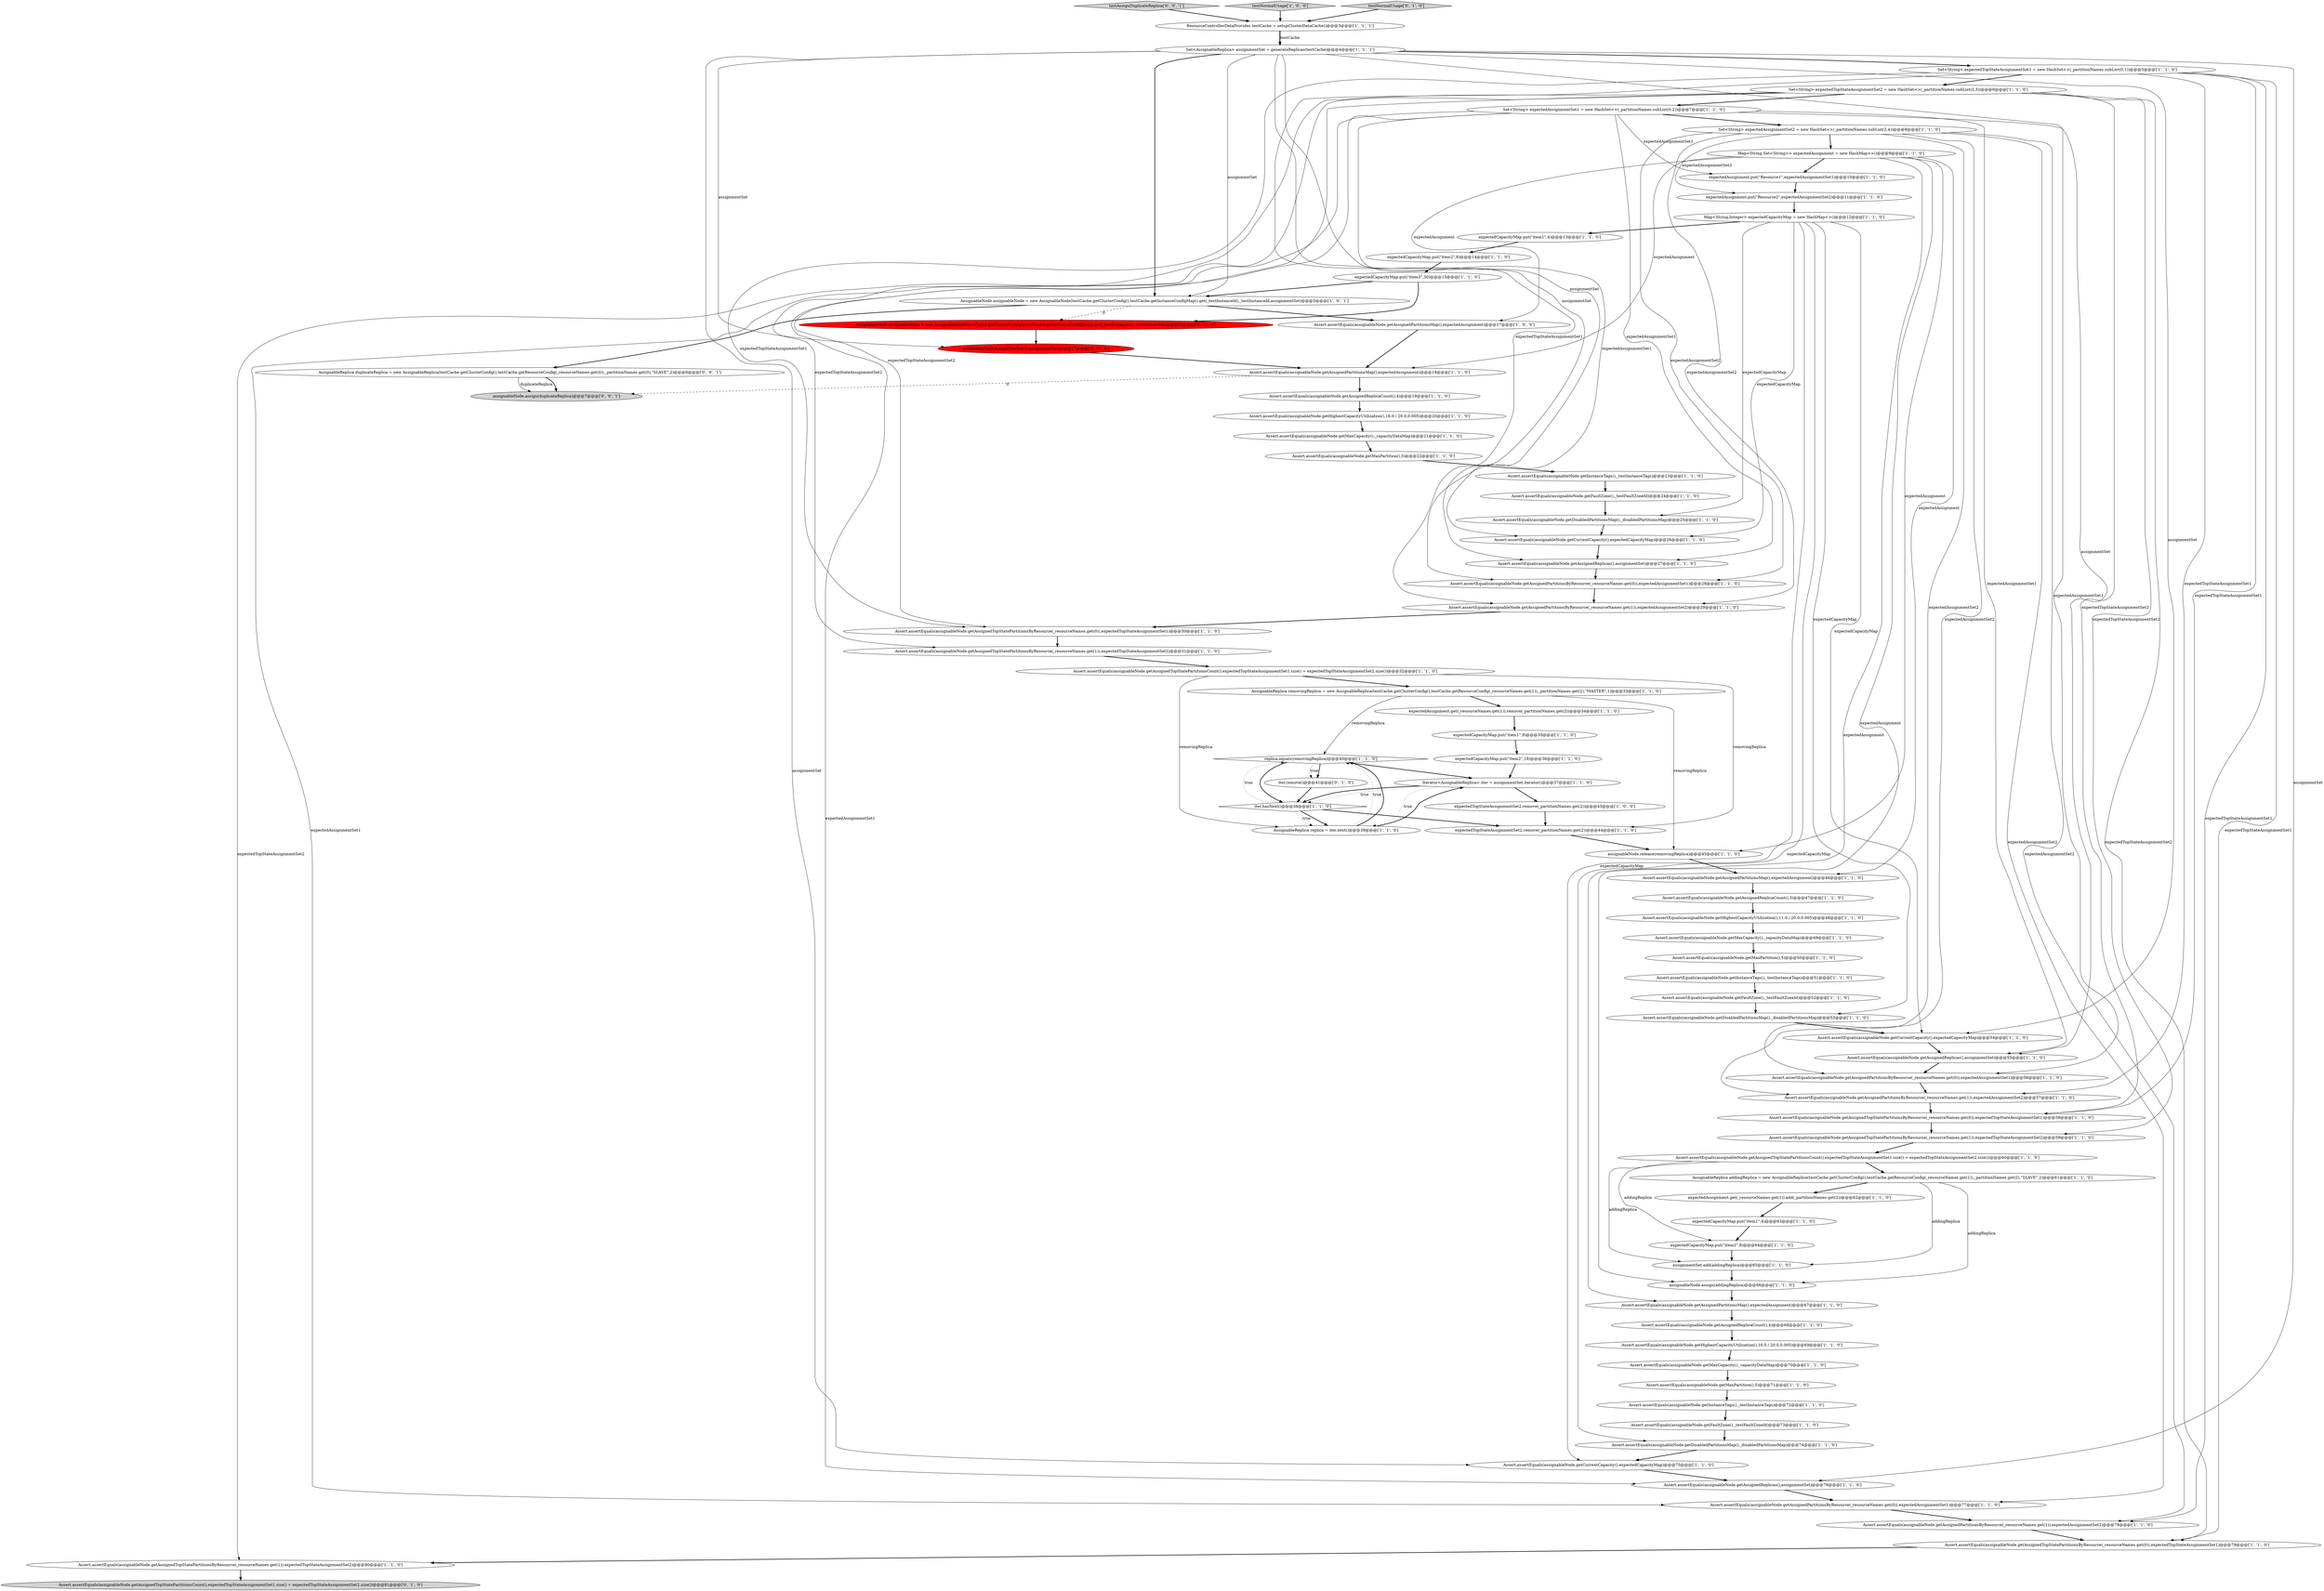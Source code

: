 digraph {
15 [style = filled, label = "assignableNode.assign(addingReplica)@@@66@@@['1', '1', '0']", fillcolor = white, shape = ellipse image = "AAA0AAABBB1BBB"];
31 [style = filled, label = "replica.equals(removingReplica)@@@40@@@['1', '1', '0']", fillcolor = white, shape = diamond image = "AAA0AAABBB1BBB"];
66 [style = filled, label = "Iterator<AssignableReplica> iter = assignmentSet.iterator()@@@37@@@['1', '1', '0']", fillcolor = white, shape = ellipse image = "AAA0AAABBB1BBB"];
34 [style = filled, label = "Assert.assertEquals(assignableNode.getMaxPartition(),5)@@@71@@@['1', '1', '0']", fillcolor = white, shape = ellipse image = "AAA0AAABBB1BBB"];
17 [style = filled, label = "Assert.assertEquals(assignableNode.getMaxPartition(),5)@@@50@@@['1', '1', '0']", fillcolor = white, shape = ellipse image = "AAA0AAABBB1BBB"];
35 [style = filled, label = "Assert.assertEquals(assignableNode.getAssignedPartitionsMap(),expectedAssignment)@@@46@@@['1', '1', '0']", fillcolor = white, shape = ellipse image = "AAA0AAABBB1BBB"];
24 [style = filled, label = "assignableNode.release(removingReplica)@@@45@@@['1', '1', '0']", fillcolor = white, shape = ellipse image = "AAA0AAABBB1BBB"];
43 [style = filled, label = "Assert.assertEquals(assignableNode.getAssignedReplicas(),assignmentSet)@@@27@@@['1', '1', '0']", fillcolor = white, shape = ellipse image = "AAA0AAABBB1BBB"];
29 [style = filled, label = "Assert.assertEquals(assignableNode.getHighestCapacityUtilization(),11.0 / 20.0,0.005)@@@48@@@['1', '1', '0']", fillcolor = white, shape = ellipse image = "AAA0AAABBB1BBB"];
13 [style = filled, label = "Assert.assertEquals(assignableNode.getInstanceTags(),_testInstanceTags)@@@51@@@['1', '1', '0']", fillcolor = white, shape = ellipse image = "AAA0AAABBB1BBB"];
84 [style = filled, label = "testAssignDuplicateReplica['0', '0', '1']", fillcolor = lightgray, shape = diamond image = "AAA0AAABBB3BBB"];
48 [style = filled, label = "expectedAssignment.put(\"Resource2\",expectedAssignmentSet2)@@@11@@@['1', '1', '0']", fillcolor = white, shape = ellipse image = "AAA0AAABBB1BBB"];
44 [style = filled, label = "expectedAssignment.get(_resourceNames.get(1)).add(_partitionNames.get(2))@@@62@@@['1', '1', '0']", fillcolor = white, shape = ellipse image = "AAA0AAABBB1BBB"];
52 [style = filled, label = "expectedCapacityMap.put(\"item1\",9)@@@35@@@['1', '1', '0']", fillcolor = white, shape = ellipse image = "AAA0AAABBB1BBB"];
78 [style = filled, label = "iter.remove()@@@41@@@['0', '1', '0']", fillcolor = white, shape = ellipse image = "AAA0AAABBB2BBB"];
72 [style = filled, label = "AssignableReplica removingReplica = new AssignableReplica(testCache.getClusterConfig(),testCache.getResourceConfig(_resourceNames.get(1)),_partitionNames.get(2),\"MASTER\",1)@@@33@@@['1', '1', '0']", fillcolor = white, shape = ellipse image = "AAA0AAABBB1BBB"];
22 [style = filled, label = "ResourceControllerDataProvider testCache = setupClusterDataCache()@@@3@@@['1', '1', '1']", fillcolor = white, shape = ellipse image = "AAA0AAABBB1BBB"];
57 [style = filled, label = "expectedAssignment.get(_resourceNames.get(1)).remove(_partitionNames.get(2))@@@34@@@['1', '1', '0']", fillcolor = white, shape = ellipse image = "AAA0AAABBB1BBB"];
50 [style = filled, label = "Map<String,Set<String>> expectedAssignment = new HashMap<>()@@@9@@@['1', '1', '0']", fillcolor = white, shape = ellipse image = "AAA0AAABBB1BBB"];
19 [style = filled, label = "Assert.assertEquals(assignableNode.getFaultZone(),_testFaultZoneId)@@@73@@@['1', '1', '0']", fillcolor = white, shape = ellipse image = "AAA0AAABBB1BBB"];
49 [style = filled, label = "Assert.assertEquals(assignableNode.getDisabledPartitionsMap(),_disabledPartitionsMap)@@@25@@@['1', '1', '0']", fillcolor = white, shape = ellipse image = "AAA0AAABBB1BBB"];
5 [style = filled, label = "Assert.assertEquals(assignableNode.getInstanceTags(),_testInstanceTags)@@@72@@@['1', '1', '0']", fillcolor = white, shape = ellipse image = "AAA0AAABBB1BBB"];
41 [style = filled, label = "Assert.assertEquals(assignableNode.getAssignedPartitionsByResource(_resourceNames.get(1)),expectedAssignmentSet2)@@@57@@@['1', '1', '0']", fillcolor = white, shape = ellipse image = "AAA0AAABBB1BBB"];
16 [style = filled, label = "testNormalUsage['1', '0', '0']", fillcolor = lightgray, shape = diamond image = "AAA0AAABBB1BBB"];
20 [style = filled, label = "AssignableReplica replica = iter.next()@@@39@@@['1', '1', '0']", fillcolor = white, shape = ellipse image = "AAA0AAABBB1BBB"];
74 [style = filled, label = "AssignableReplica addingReplica = new AssignableReplica(testCache.getClusterConfig(),testCache.getResourceConfig(_resourceNames.get(1)),_partitionNames.get(2),\"SLAVE\",2)@@@61@@@['1', '1', '0']", fillcolor = white, shape = ellipse image = "AAA0AAABBB1BBB"];
1 [style = filled, label = "Assert.assertEquals(assignableNode.getAssignedTopStatePartitionsByResource(_resourceNames.get(0)),expectedTopStateAssignmentSet1)@@@30@@@['1', '1', '0']", fillcolor = white, shape = ellipse image = "AAA0AAABBB1BBB"];
9 [style = filled, label = "Assert.assertEquals(assignableNode.getAssignedReplicaCount(),3)@@@47@@@['1', '1', '0']", fillcolor = white, shape = ellipse image = "AAA0AAABBB1BBB"];
51 [style = filled, label = "Assert.assertEquals(assignableNode.getAssignedPartitionsByResource(_resourceNames.get(0)),expectedAssignmentSet1)@@@28@@@['1', '1', '0']", fillcolor = white, shape = ellipse image = "AAA0AAABBB1BBB"];
58 [style = filled, label = "Assert.assertEquals(assignableNode.getAssignedPartitionsByResource(_resourceNames.get(1)),expectedAssignmentSet2)@@@78@@@['1', '1', '0']", fillcolor = white, shape = ellipse image = "AAA0AAABBB1BBB"];
70 [style = filled, label = "Assert.assertEquals(assignableNode.getAssignedPartitionsMap(),expectedAssignment)@@@18@@@['1', '1', '0']", fillcolor = white, shape = ellipse image = "AAA0AAABBB1BBB"];
76 [style = filled, label = "Assert.assertEquals(assignableNode.getAssignedPartitionsByResource(_resourceNames.get(0)),expectedAssignmentSet1)@@@56@@@['1', '1', '0']", fillcolor = white, shape = ellipse image = "AAA0AAABBB1BBB"];
8 [style = filled, label = "expectedCapacityMap.put(\"item3\",30)@@@15@@@['1', '1', '0']", fillcolor = white, shape = ellipse image = "AAA0AAABBB1BBB"];
75 [style = filled, label = "Assert.assertEquals(assignableNode.getAssignedPartitionsMap(),expectedAssignment)@@@17@@@['1', '0', '0']", fillcolor = white, shape = ellipse image = "AAA0AAABBB1BBB"];
68 [style = filled, label = "Assert.assertEquals(assignableNode.getFaultZone(),_testFaultZoneId)@@@24@@@['1', '1', '0']", fillcolor = white, shape = ellipse image = "AAA0AAABBB1BBB"];
14 [style = filled, label = "Assert.assertEquals(assignableNode.getAssignedTopStatePartitionsCount(),expectedTopStateAssignmentSet1.size() + expectedTopStateAssignmentSet2.size())@@@60@@@['1', '1', '0']", fillcolor = white, shape = ellipse image = "AAA0AAABBB1BBB"];
6 [style = filled, label = "Set<AssignableReplica> assignmentSet = generateReplicas(testCache)@@@4@@@['1', '1', '1']", fillcolor = white, shape = ellipse image = "AAA0AAABBB1BBB"];
59 [style = filled, label = "Assert.assertEquals(assignableNode.getDisabledPartitionsMap(),_disabledPartitionsMap)@@@74@@@['1', '1', '0']", fillcolor = white, shape = ellipse image = "AAA0AAABBB1BBB"];
65 [style = filled, label = "Map<String,Integer> expectedCapacityMap = new HashMap<>()@@@12@@@['1', '1', '0']", fillcolor = white, shape = ellipse image = "AAA0AAABBB1BBB"];
2 [style = filled, label = "Assert.assertEquals(assignableNode.getMaxCapacity(),_capacityDataMap)@@@21@@@['1', '1', '0']", fillcolor = white, shape = ellipse image = "AAA0AAABBB1BBB"];
77 [style = filled, label = "Assert.assertEquals(assignableNode.getAssignedTopStatePartitionsCount(),expectedTopStateAssignmentSet1.size() + expectedTopStateAssignmentSet2.size())@@@81@@@['0', '1', '0']", fillcolor = lightgray, shape = ellipse image = "AAA0AAABBB2BBB"];
25 [style = filled, label = "Assert.assertEquals(assignableNode.getAssignedTopStatePartitionsByResource(_resourceNames.get(1)),expectedTopStateAssignmentSet2)@@@31@@@['1', '1', '0']", fillcolor = white, shape = ellipse image = "AAA0AAABBB1BBB"];
54 [style = filled, label = "AssignableNode assignableNode = new AssignableNode(testCache.getClusterConfig(),testCache.getInstanceConfigMap().get(_testInstanceId),_testInstanceId,assignmentSet)@@@5@@@['1', '0', '1']", fillcolor = white, shape = ellipse image = "AAA0AAABBB1BBB"];
10 [style = filled, label = "Assert.assertEquals(assignableNode.getAssignedPartitionsByResource(_resourceNames.get(1)),expectedAssignmentSet2)@@@29@@@['1', '1', '0']", fillcolor = white, shape = ellipse image = "AAA0AAABBB1BBB"];
30 [style = filled, label = "Assert.assertEquals(assignableNode.getAssignedTopStatePartitionsByResource(_resourceNames.get(1)),expectedTopStateAssignmentSet2)@@@59@@@['1', '1', '0']", fillcolor = white, shape = ellipse image = "AAA0AAABBB1BBB"];
38 [style = filled, label = "Assert.assertEquals(assignableNode.getCurrentCapacity(),expectedCapacityMap)@@@75@@@['1', '1', '0']", fillcolor = white, shape = ellipse image = "AAA0AAABBB1BBB"];
23 [style = filled, label = "expectedCapacityMap.put(\"item1\",4)@@@63@@@['1', '1', '0']", fillcolor = white, shape = ellipse image = "AAA0AAABBB1BBB"];
42 [style = filled, label = "assignmentSet.add(addingReplica)@@@65@@@['1', '1', '0']", fillcolor = white, shape = ellipse image = "AAA0AAABBB1BBB"];
82 [style = filled, label = "assignableNode.assign(duplicateReplica)@@@7@@@['0', '0', '1']", fillcolor = lightgray, shape = ellipse image = "AAA0AAABBB3BBB"];
4 [style = filled, label = "Assert.assertEquals(assignableNode.getAssignedTopStatePartitionsByResource(_resourceNames.get(1)),expectedTopStateAssignmentSet2)@@@80@@@['1', '1', '0']", fillcolor = white, shape = ellipse image = "AAA0AAABBB1BBB"];
7 [style = filled, label = "Set<String> expectedTopStateAssignmentSet1 = new HashSet<>(_partitionNames.subList(0,1))@@@5@@@['1', '1', '0']", fillcolor = white, shape = ellipse image = "AAA0AAABBB1BBB"];
61 [style = filled, label = "expectedCapacityMap.put(\"item2\",18)@@@36@@@['1', '1', '0']", fillcolor = white, shape = ellipse image = "AAA0AAABBB1BBB"];
21 [style = filled, label = "Assert.assertEquals(assignableNode.getMaxCapacity(),_capacityDataMap)@@@49@@@['1', '1', '0']", fillcolor = white, shape = ellipse image = "AAA0AAABBB1BBB"];
67 [style = filled, label = "Set<String> expectedAssignmentSet1 = new HashSet<>(_partitionNames.subList(0,2))@@@7@@@['1', '1', '0']", fillcolor = white, shape = ellipse image = "AAA0AAABBB1BBB"];
40 [style = filled, label = "Assert.assertEquals(assignableNode.getAssignedReplicaCount(),4)@@@19@@@['1', '1', '0']", fillcolor = white, shape = ellipse image = "AAA0AAABBB1BBB"];
39 [style = filled, label = "Assert.assertEquals(assignableNode.getMaxPartition(),5)@@@22@@@['1', '1', '0']", fillcolor = white, shape = ellipse image = "AAA0AAABBB1BBB"];
36 [style = filled, label = "Assert.assertEquals(assignableNode.getDisabledPartitionsMap(),_disabledPartitionsMap)@@@53@@@['1', '1', '0']", fillcolor = white, shape = ellipse image = "AAA0AAABBB1BBB"];
32 [style = filled, label = "Set<String> expectedAssignmentSet2 = new HashSet<>(_partitionNames.subList(2,4))@@@8@@@['1', '1', '0']", fillcolor = white, shape = ellipse image = "AAA0AAABBB1BBB"];
28 [style = filled, label = "Assert.assertEquals(assignableNode.getHighestCapacityUtilization(),16.0 / 20.0,0.005)@@@69@@@['1', '1', '0']", fillcolor = white, shape = ellipse image = "AAA0AAABBB1BBB"];
79 [style = filled, label = "testNormalUsage['0', '1', '0']", fillcolor = lightgray, shape = diamond image = "AAA0AAABBB2BBB"];
18 [style = filled, label = "Assert.assertEquals(assignableNode.getAssignedTopStatePartitionsCount(),expectedTopStateAssignmentSet1.size() + expectedTopStateAssignmentSet2.size())@@@32@@@['1', '1', '0']", fillcolor = white, shape = ellipse image = "AAA0AAABBB1BBB"];
62 [style = filled, label = "expectedTopStateAssignmentSet2.remove(_partitionNames.get(2))@@@44@@@['1', '1', '0']", fillcolor = white, shape = ellipse image = "AAA0AAABBB1BBB"];
71 [style = filled, label = "Assert.assertEquals(assignableNode.getFaultZone(),_testFaultZoneId)@@@52@@@['1', '1', '0']", fillcolor = white, shape = ellipse image = "AAA0AAABBB1BBB"];
26 [style = filled, label = "Assert.assertEquals(assignableNode.getAssignedTopStatePartitionsByResource(_resourceNames.get(0)),expectedTopStateAssignmentSet1)@@@58@@@['1', '1', '0']", fillcolor = white, shape = ellipse image = "AAA0AAABBB1BBB"];
12 [style = filled, label = "Assert.assertEquals(assignableNode.getAssignedPartitionsMap(),expectedAssignment)@@@67@@@['1', '1', '0']", fillcolor = white, shape = ellipse image = "AAA0AAABBB1BBB"];
33 [style = filled, label = "expectedCapacityMap.put(\"item1\",4)@@@13@@@['1', '1', '0']", fillcolor = white, shape = ellipse image = "AAA0AAABBB1BBB"];
47 [style = filled, label = "Assert.assertEquals(assignableNode.getAssignedTopStatePartitionsByResource(_resourceNames.get(0)),expectedTopStateAssignmentSet1)@@@79@@@['1', '1', '0']", fillcolor = white, shape = ellipse image = "AAA0AAABBB1BBB"];
64 [style = filled, label = "Assert.assertEquals(assignableNode.getCurrentCapacity(),expectedCapacityMap)@@@54@@@['1', '1', '0']", fillcolor = white, shape = ellipse image = "AAA0AAABBB1BBB"];
37 [style = filled, label = "expectedCapacityMap.put(\"item2\",8)@@@64@@@['1', '1', '0']", fillcolor = white, shape = ellipse image = "AAA0AAABBB1BBB"];
69 [style = filled, label = "Assert.assertEquals(assignableNode.getMaxCapacity(),_capacityDataMap)@@@70@@@['1', '1', '0']", fillcolor = white, shape = ellipse image = "AAA0AAABBB1BBB"];
80 [style = filled, label = "assignableNode.assignNewBatch(assignmentSet)@@@17@@@['0', '1', '0']", fillcolor = red, shape = ellipse image = "AAA1AAABBB2BBB"];
11 [style = filled, label = "expectedCapacityMap.put(\"item2\",8)@@@14@@@['1', '1', '0']", fillcolor = white, shape = ellipse image = "AAA0AAABBB1BBB"];
0 [style = filled, label = "Assert.assertEquals(assignableNode.getHighestCapacityUtilization(),16.0 / 20.0,0.005)@@@20@@@['1', '1', '0']", fillcolor = white, shape = ellipse image = "AAA0AAABBB1BBB"];
63 [style = filled, label = "iter.hasNext()@@@38@@@['1', '1', '0']", fillcolor = white, shape = diamond image = "AAA0AAABBB1BBB"];
3 [style = filled, label = "Assert.assertEquals(assignableNode.getCurrentCapacity(),expectedCapacityMap)@@@26@@@['1', '1', '0']", fillcolor = white, shape = ellipse image = "AAA0AAABBB1BBB"];
56 [style = filled, label = "expectedAssignment.put(\"Resource1\",expectedAssignmentSet1)@@@10@@@['1', '1', '0']", fillcolor = white, shape = ellipse image = "AAA0AAABBB1BBB"];
73 [style = filled, label = "Assert.assertEquals(assignableNode.getAssignedReplicaCount(),4)@@@68@@@['1', '1', '0']", fillcolor = white, shape = ellipse image = "AAA0AAABBB1BBB"];
27 [style = filled, label = "Assert.assertEquals(assignableNode.getInstanceTags(),_testInstanceTags)@@@23@@@['1', '1', '0']", fillcolor = white, shape = ellipse image = "AAA0AAABBB1BBB"];
81 [style = filled, label = "AssignableNode assignableNode = new AssignableNode(testCache.getClusterConfig(),testCache.getInstanceConfigMap().get(_testInstanceId),_testInstanceId)@@@16@@@['0', '1', '0']", fillcolor = red, shape = ellipse image = "AAA1AAABBB2BBB"];
53 [style = filled, label = "Assert.assertEquals(assignableNode.getAssignedPartitionsByResource(_resourceNames.get(0)),expectedAssignmentSet1)@@@77@@@['1', '1', '0']", fillcolor = white, shape = ellipse image = "AAA0AAABBB1BBB"];
55 [style = filled, label = "Set<String> expectedTopStateAssignmentSet2 = new HashSet<>(_partitionNames.subList(2,3))@@@6@@@['1', '1', '0']", fillcolor = white, shape = ellipse image = "AAA0AAABBB1BBB"];
46 [style = filled, label = "expectedTopStateAssignmentSet2.remove(_partitionNames.get(2))@@@43@@@['1', '0', '0']", fillcolor = white, shape = ellipse image = "AAA0AAABBB1BBB"];
45 [style = filled, label = "Assert.assertEquals(assignableNode.getAssignedReplicas(),assignmentSet)@@@55@@@['1', '1', '0']", fillcolor = white, shape = ellipse image = "AAA0AAABBB1BBB"];
83 [style = filled, label = "AssignableReplica duplicateReplica = new AssignableReplica(testCache.getClusterConfig(),testCache.getResourceConfig(_resourceNames.get(0)),_partitionNames.get(0),\"SLAVE\",2)@@@6@@@['0', '0', '1']", fillcolor = white, shape = ellipse image = "AAA0AAABBB3BBB"];
60 [style = filled, label = "Assert.assertEquals(assignableNode.getAssignedReplicas(),assignmentSet)@@@76@@@['1', '1', '0']", fillcolor = white, shape = ellipse image = "AAA0AAABBB1BBB"];
61->66 [style = bold, label=""];
66->63 [style = dotted, label="true"];
65->3 [style = solid, label="expectedCapacityMap"];
65->49 [style = solid, label="expectedCapacityMap"];
65->36 [style = solid, label="expectedCapacityMap"];
54->83 [style = bold, label=""];
72->57 [style = bold, label=""];
32->53 [style = solid, label="expectedAssignmentSet2"];
32->76 [style = solid, label="expectedAssignmentSet2"];
6->60 [style = solid, label="assignmentSet"];
7->47 [style = solid, label="expectedTopStateAssignmentSet1"];
63->20 [style = bold, label=""];
50->56 [style = bold, label=""];
60->53 [style = bold, label=""];
65->38 [style = solid, label="expectedCapacityMap"];
68->49 [style = bold, label=""];
53->58 [style = bold, label=""];
45->76 [style = bold, label=""];
51->10 [style = bold, label=""];
7->26 [style = solid, label="expectedTopStateAssignmentSet1"];
50->12 [style = solid, label="expectedAssignment"];
6->45 [style = solid, label="assignmentSet"];
44->23 [style = bold, label=""];
33->11 [style = bold, label=""];
27->68 [style = bold, label=""];
76->41 [style = bold, label=""];
20->31 [style = dotted, label="true"];
8->81 [style = bold, label=""];
30->14 [style = bold, label=""];
69->34 [style = bold, label=""];
9->29 [style = bold, label=""];
31->78 [style = dotted, label="true"];
83->82 [style = solid, label="duplicateReplica"];
74->15 [style = solid, label="addingReplica"];
67->76 [style = solid, label="expectedAssignmentSet1"];
7->1 [style = solid, label="expectedTopStateAssignmentSet1"];
42->15 [style = bold, label=""];
55->1 [style = solid, label="expectedTopStateAssignmentSet2"];
50->70 [style = solid, label="expectedAssignment"];
74->42 [style = solid, label="addingReplica"];
66->63 [style = bold, label=""];
66->46 [style = bold, label=""];
7->58 [style = solid, label="expectedTopStateAssignmentSet1"];
80->70 [style = bold, label=""];
6->54 [style = solid, label="assignmentSet"];
32->58 [style = solid, label="expectedAssignmentSet2"];
65->33 [style = bold, label=""];
6->54 [style = bold, label=""];
43->51 [style = bold, label=""];
40->0 [style = bold, label=""];
6->3 [style = solid, label="assignmentSet"];
20->31 [style = bold, label=""];
67->43 [style = solid, label="expectedAssignmentSet1"];
7->55 [style = bold, label=""];
31->66 [style = bold, label=""];
6->38 [style = solid, label="assignmentSet"];
67->51 [style = solid, label="expectedAssignmentSet1"];
50->35 [style = solid, label="expectedAssignment"];
2->39 [style = bold, label=""];
64->45 [style = bold, label=""];
81->80 [style = bold, label=""];
23->37 [style = bold, label=""];
63->62 [style = bold, label=""];
71->36 [style = bold, label=""];
28->69 [style = bold, label=""];
18->20 [style = solid, label="removingReplica"];
79->22 [style = bold, label=""];
72->31 [style = solid, label="removingReplica"];
49->3 [style = bold, label=""];
56->48 [style = bold, label=""];
14->37 [style = solid, label="addingReplica"];
32->10 [style = solid, label="expectedAssignmentSet2"];
11->8 [style = bold, label=""];
15->12 [style = bold, label=""];
70->82 [style = dashed, label="0"];
70->40 [style = bold, label=""];
6->7 [style = bold, label=""];
66->20 [style = dotted, label="true"];
55->25 [style = solid, label="expectedTopStateAssignmentSet2"];
10->1 [style = bold, label=""];
22->6 [style = bold, label=""];
32->50 [style = bold, label=""];
7->41 [style = solid, label="expectedTopStateAssignmentSet1"];
67->56 [style = solid, label="expectedAssignmentSet1"];
14->42 [style = solid, label="addingReplica"];
55->30 [style = solid, label="expectedTopStateAssignmentSet2"];
52->61 [style = bold, label=""];
35->9 [style = bold, label=""];
74->44 [style = bold, label=""];
63->31 [style = dotted, label="true"];
25->18 [style = bold, label=""];
55->26 [style = solid, label="expectedTopStateAssignmentSet2"];
12->73 [style = bold, label=""];
19->59 [style = bold, label=""];
31->63 [style = bold, label=""];
29->21 [style = bold, label=""];
50->75 [style = solid, label="expectedAssignment"];
13->71 [style = bold, label=""];
5->19 [style = bold, label=""];
72->24 [style = solid, label="removingReplica"];
32->51 [style = solid, label="expectedAssignmentSet2"];
54->75 [style = bold, label=""];
7->10 [style = solid, label="expectedTopStateAssignmentSet1"];
62->24 [style = bold, label=""];
6->64 [style = solid, label="assignmentSet"];
50->15 [style = solid, label="expectedAssignment"];
4->77 [style = bold, label=""];
84->22 [style = bold, label=""];
55->67 [style = bold, label=""];
18->72 [style = bold, label=""];
6->43 [style = solid, label="assignmentSet"];
20->66 [style = bold, label=""];
67->32 [style = bold, label=""];
17->13 [style = bold, label=""];
32->41 [style = solid, label="expectedAssignmentSet2"];
8->54 [style = bold, label=""];
50->24 [style = solid, label="expectedAssignment"];
31->78 [style = bold, label=""];
78->63 [style = bold, label=""];
1->25 [style = bold, label=""];
54->81 [style = dashed, label="0"];
37->42 [style = bold, label=""];
36->64 [style = bold, label=""];
75->70 [style = bold, label=""];
24->35 [style = bold, label=""];
65->64 [style = solid, label="expectedCapacityMap"];
34->5 [style = bold, label=""];
0->2 [style = bold, label=""];
59->38 [style = bold, label=""];
6->80 [style = solid, label="assignmentSet"];
39->27 [style = bold, label=""];
73->28 [style = bold, label=""];
38->60 [style = bold, label=""];
16->22 [style = bold, label=""];
63->20 [style = dotted, label="true"];
32->48 [style = solid, label="expectedAssignmentSet2"];
26->30 [style = bold, label=""];
83->82 [style = bold, label=""];
57->52 [style = bold, label=""];
18->62 [style = solid, label="removingReplica"];
67->53 [style = solid, label="expectedAssignmentSet1"];
14->74 [style = bold, label=""];
58->47 [style = bold, label=""];
67->60 [style = solid, label="expectedAssignmentSet1"];
22->6 [style = solid, label="testCache"];
65->59 [style = solid, label="expectedCapacityMap"];
55->47 [style = solid, label="expectedTopStateAssignmentSet2"];
3->43 [style = bold, label=""];
48->65 [style = bold, label=""];
41->26 [style = bold, label=""];
67->45 [style = solid, label="expectedAssignmentSet1"];
46->62 [style = bold, label=""];
21->17 [style = bold, label=""];
55->4 [style = solid, label="expectedTopStateAssignmentSet2"];
47->4 [style = bold, label=""];
}
